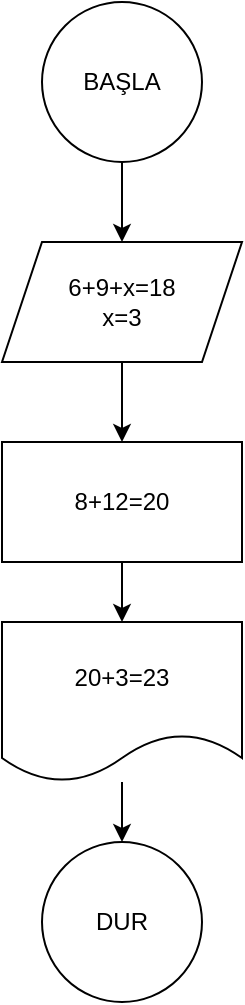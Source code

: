 <mxfile version="15.0.3" type="device"><diagram id="BpEhWPwvNqPpUnLGXNWf" name="Page-1"><mxGraphModel dx="373" dy="470" grid="1" gridSize="10" guides="1" tooltips="1" connect="1" arrows="1" fold="1" page="1" pageScale="1" pageWidth="827" pageHeight="1169" math="0" shadow="0"><root><mxCell id="0"/><mxCell id="1" parent="0"/><mxCell id="USBrHMvUpAEfg33Q6K_o-1" value="DUR" style="ellipse;whiteSpace=wrap;html=1;aspect=fixed;" vertex="1" parent="1"><mxGeometry x="160" y="450" width="80" height="80" as="geometry"/></mxCell><mxCell id="USBrHMvUpAEfg33Q6K_o-5" value="" style="edgeStyle=orthogonalEdgeStyle;rounded=0;orthogonalLoop=1;jettySize=auto;html=1;" edge="1" parent="1" source="USBrHMvUpAEfg33Q6K_o-2" target="USBrHMvUpAEfg33Q6K_o-4"><mxGeometry relative="1" as="geometry"/></mxCell><mxCell id="USBrHMvUpAEfg33Q6K_o-2" value="BAŞLA" style="ellipse;whiteSpace=wrap;html=1;aspect=fixed;" vertex="1" parent="1"><mxGeometry x="160" y="30" width="80" height="80" as="geometry"/></mxCell><mxCell id="USBrHMvUpAEfg33Q6K_o-7" value="" style="edgeStyle=orthogonalEdgeStyle;rounded=0;orthogonalLoop=1;jettySize=auto;html=1;" edge="1" parent="1" source="USBrHMvUpAEfg33Q6K_o-4" target="USBrHMvUpAEfg33Q6K_o-6"><mxGeometry relative="1" as="geometry"/></mxCell><mxCell id="USBrHMvUpAEfg33Q6K_o-4" value="6+9+x=18&lt;br&gt;x=3" style="shape=parallelogram;perimeter=parallelogramPerimeter;whiteSpace=wrap;html=1;fixedSize=1;" vertex="1" parent="1"><mxGeometry x="140" y="150" width="120" height="60" as="geometry"/></mxCell><mxCell id="USBrHMvUpAEfg33Q6K_o-9" value="" style="edgeStyle=orthogonalEdgeStyle;rounded=0;orthogonalLoop=1;jettySize=auto;html=1;" edge="1" parent="1" source="USBrHMvUpAEfg33Q6K_o-6" target="USBrHMvUpAEfg33Q6K_o-8"><mxGeometry relative="1" as="geometry"/></mxCell><mxCell id="USBrHMvUpAEfg33Q6K_o-6" value="8+12=20" style="rounded=0;whiteSpace=wrap;html=1;" vertex="1" parent="1"><mxGeometry x="140" y="250" width="120" height="60" as="geometry"/></mxCell><mxCell id="USBrHMvUpAEfg33Q6K_o-10" value="" style="edgeStyle=orthogonalEdgeStyle;rounded=0;orthogonalLoop=1;jettySize=auto;html=1;" edge="1" parent="1" source="USBrHMvUpAEfg33Q6K_o-8" target="USBrHMvUpAEfg33Q6K_o-1"><mxGeometry relative="1" as="geometry"/></mxCell><mxCell id="USBrHMvUpAEfg33Q6K_o-8" value="20+3=23" style="shape=document;whiteSpace=wrap;html=1;boundedLbl=1;" vertex="1" parent="1"><mxGeometry x="140" y="340" width="120" height="80" as="geometry"/></mxCell></root></mxGraphModel></diagram></mxfile>